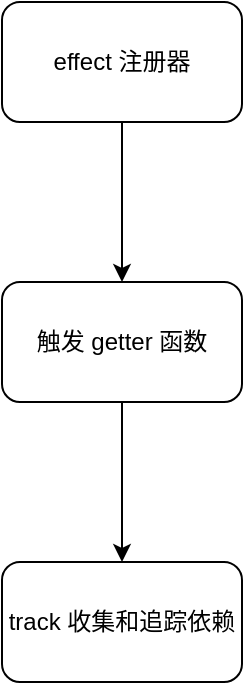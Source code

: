 <mxfile>
    <diagram id="sQOkhJibYDou_WzG5qZQ" name="Page-1">
        <mxGraphModel dx="1049" dy="895" grid="0" gridSize="10" guides="1" tooltips="1" connect="1" arrows="1" fold="1" page="1" pageScale="1" pageWidth="827" pageHeight="1169" math="0" shadow="0">
            <root>
                <mxCell id="0"/>
                <mxCell id="1" parent="0"/>
                <mxCell id="7" value="" style="edgeStyle=none;rounded=1;html=1;" edge="1" parent="1" source="5" target="6">
                    <mxGeometry relative="1" as="geometry"/>
                </mxCell>
                <mxCell id="5" value="effect 注册器" style="rounded=1;whiteSpace=wrap;html=1;" vertex="1" parent="1">
                    <mxGeometry x="49" y="46" width="120" height="60" as="geometry"/>
                </mxCell>
                <mxCell id="9" value="" style="edgeStyle=none;rounded=1;html=1;" edge="1" parent="1" source="6" target="8">
                    <mxGeometry relative="1" as="geometry"/>
                </mxCell>
                <mxCell id="6" value="触发 getter 函数" style="whiteSpace=wrap;html=1;rounded=1;" vertex="1" parent="1">
                    <mxGeometry x="49" y="186" width="120" height="60" as="geometry"/>
                </mxCell>
                <mxCell id="8" value="track 收集和追踪依赖" style="whiteSpace=wrap;html=1;rounded=1;" vertex="1" parent="1">
                    <mxGeometry x="49" y="326" width="120" height="60" as="geometry"/>
                </mxCell>
            </root>
        </mxGraphModel>
    </diagram>
</mxfile>